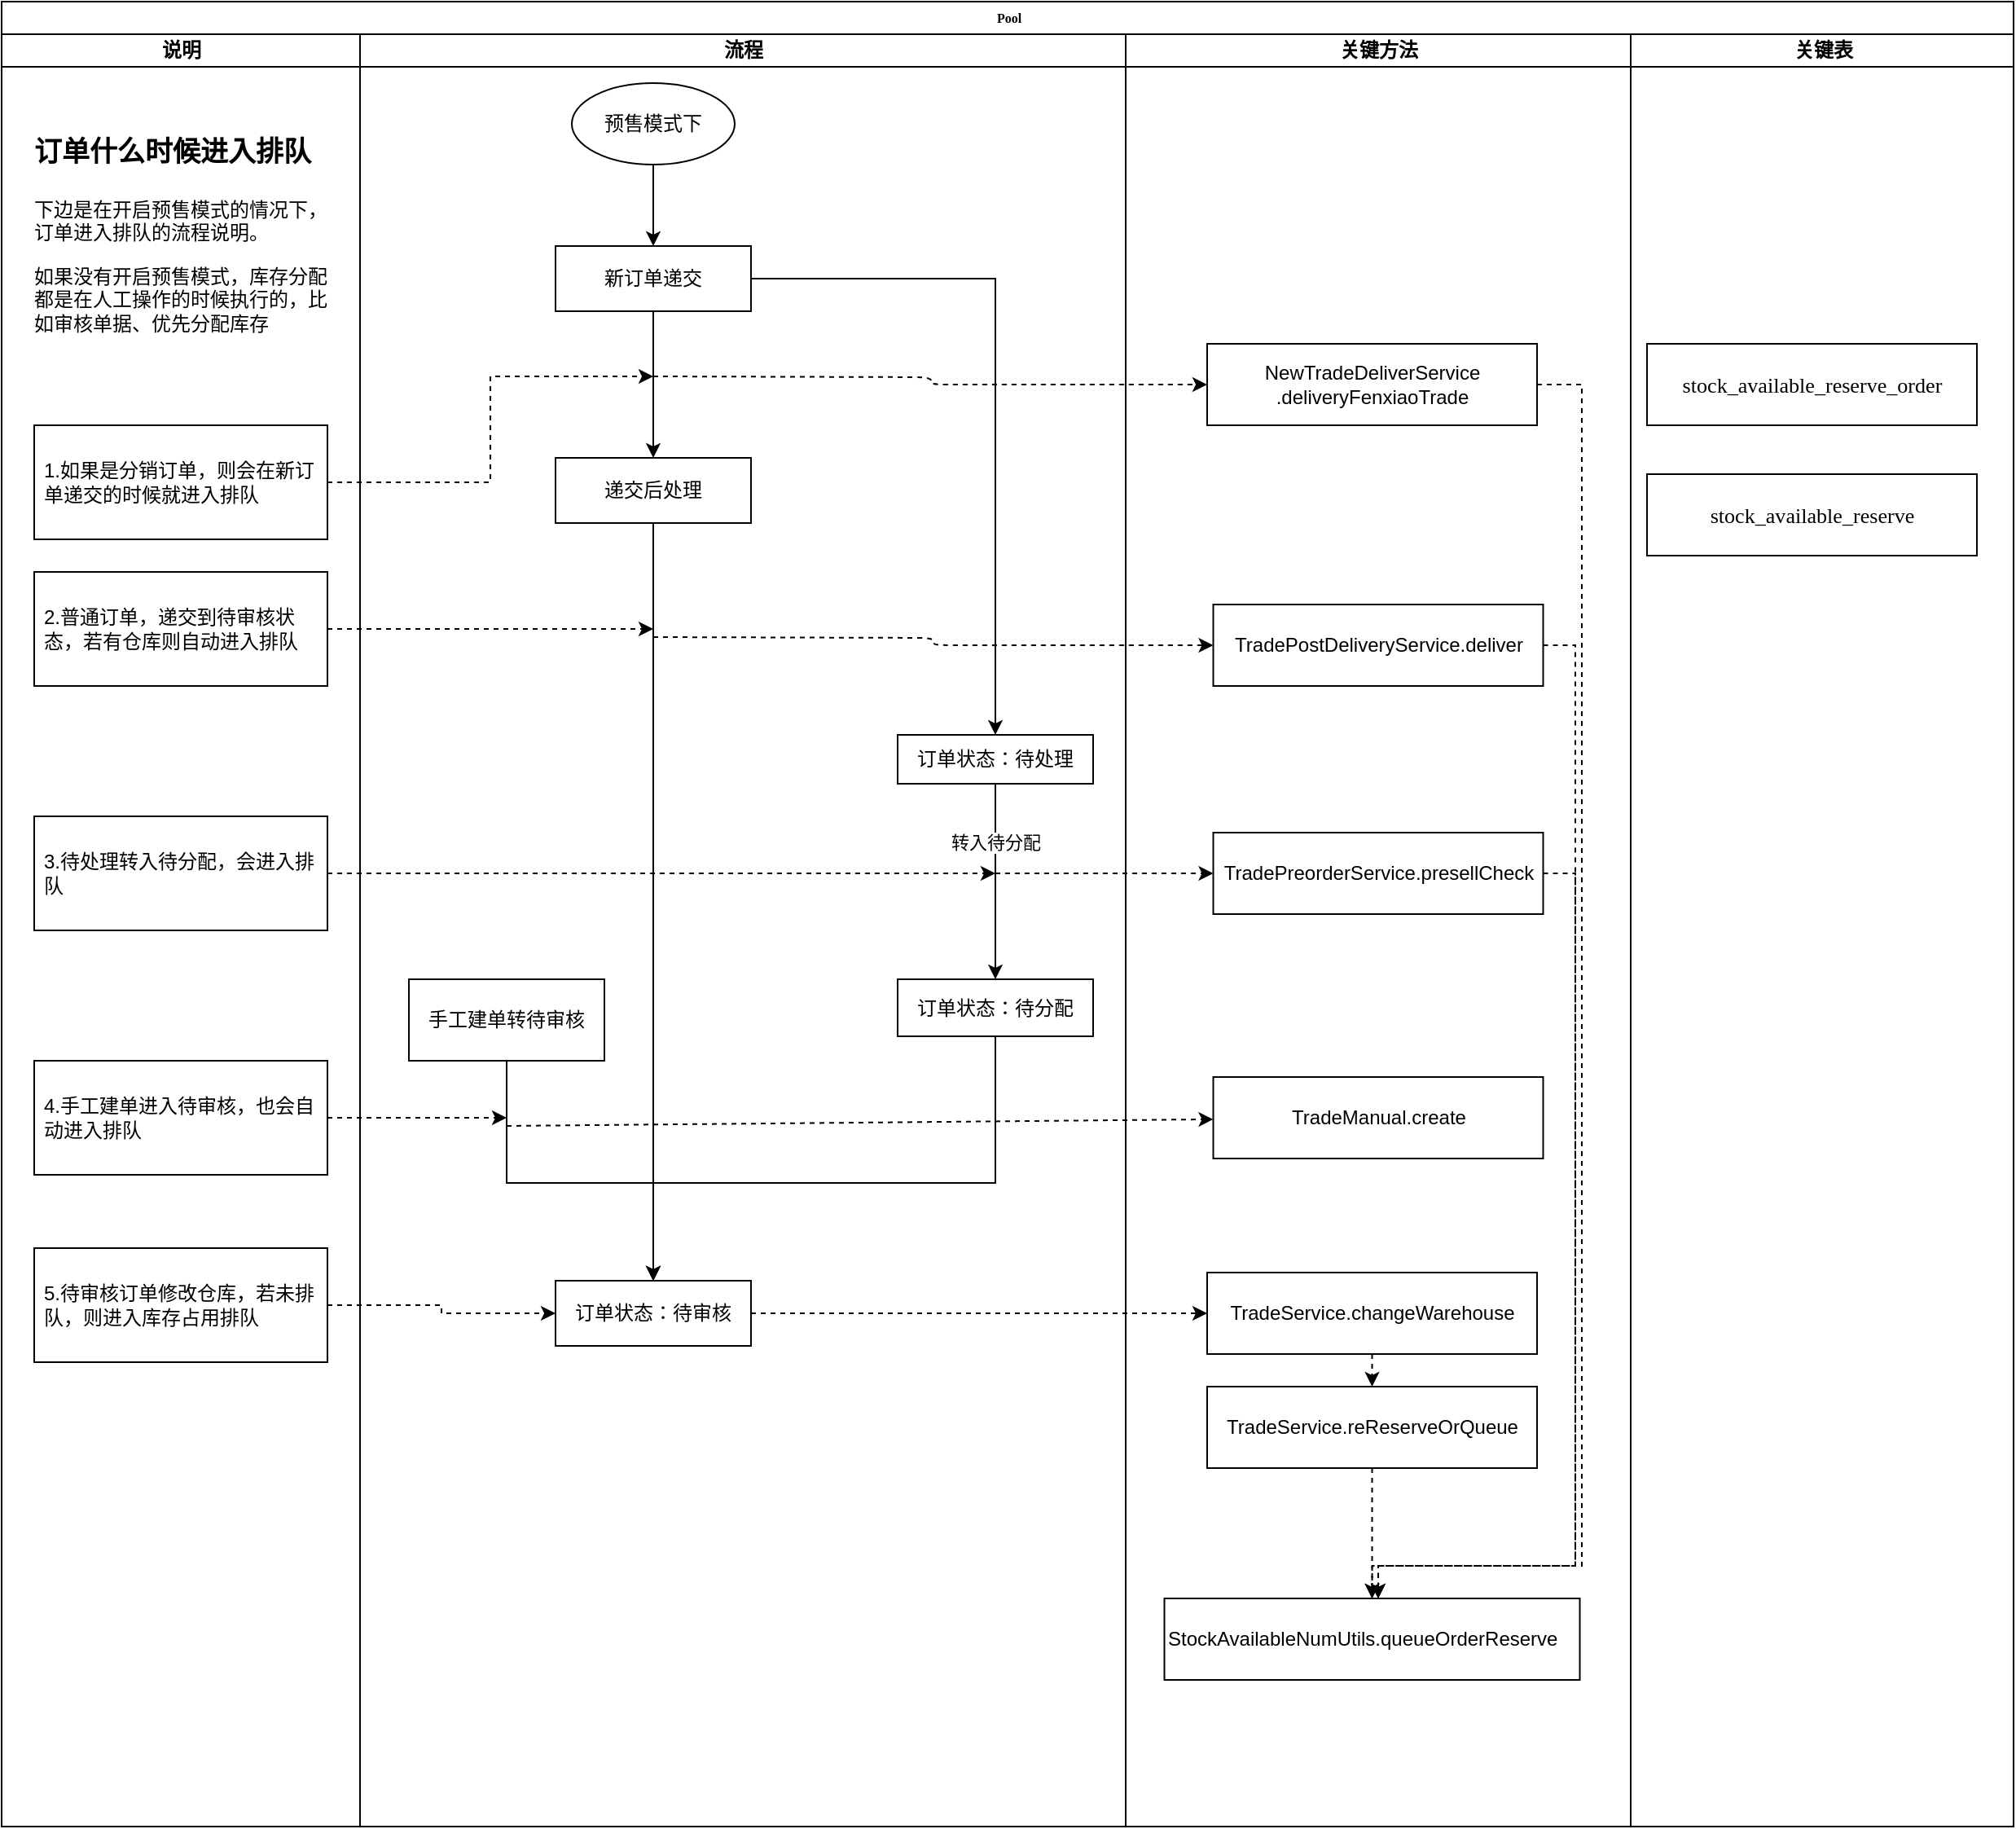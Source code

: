 <mxfile version="14.4.3" type="device"><diagram name="Page-1" id="74e2e168-ea6b-b213-b513-2b3c1d86103e"><mxGraphModel dx="1422" dy="822" grid="1" gridSize="10" guides="1" tooltips="1" connect="1" arrows="1" fold="1" page="1" pageScale="1" pageWidth="1100" pageHeight="850" background="#ffffff" math="0" shadow="0"><root><mxCell id="0"/><mxCell id="1" parent="0"/><mxCell id="77e6c97f196da883-1" value="Pool" style="swimlane;html=1;childLayout=stackLayout;startSize=20;rounded=0;shadow=0;labelBackgroundColor=none;strokeWidth=1;fontFamily=Verdana;fontSize=8;align=center;" parent="1" vertex="1"><mxGeometry x="30" y="40" width="1235" height="1120" as="geometry"/></mxCell><mxCell id="RdFsn1GFYDJzsmITPSJv-46" style="edgeStyle=orthogonalEdgeStyle;rounded=0;orthogonalLoop=1;jettySize=auto;html=1;exitX=1;exitY=0.5;exitDx=0;exitDy=0;entryX=0;entryY=0.5;entryDx=0;entryDy=0;dashed=1;" edge="1" parent="77e6c97f196da883-1" source="RdFsn1GFYDJzsmITPSJv-45" target="RdFsn1GFYDJzsmITPSJv-8"><mxGeometry relative="1" as="geometry"/></mxCell><mxCell id="77e6c97f196da883-2" value="说明" style="swimlane;html=1;startSize=20;" parent="77e6c97f196da883-1" vertex="1"><mxGeometry y="20" width="220" height="1100" as="geometry"/></mxCell><mxCell id="RdFsn1GFYDJzsmITPSJv-18" value="&lt;h1&gt;&lt;font style=&quot;font-size: 17px&quot;&gt;订单什么时候进入排队&lt;/font&gt;&lt;/h1&gt;&lt;p&gt;下边是在开启预售模式的情况下，订单进入排队的流程说明。&lt;/p&gt;&lt;p&gt;如果没有开启预售模式，库存分配都是在人工操作的时候执行的，比如审核单据、优先分配库存&lt;/p&gt;" style="text;html=1;strokeColor=none;fillColor=none;spacing=5;spacingTop=-20;whiteSpace=wrap;overflow=hidden;rounded=0;" vertex="1" parent="77e6c97f196da883-2"><mxGeometry x="15" y="50" width="190" height="150" as="geometry"/></mxCell><mxCell id="RdFsn1GFYDJzsmITPSJv-21" value="1.如果是分销订单，则会在新订单递交的时候就进入排队" style="rounded=0;whiteSpace=wrap;html=1;align=left;spacingLeft=4;" vertex="1" parent="77e6c97f196da883-2"><mxGeometry x="20" y="240" width="180" height="70" as="geometry"/></mxCell><mxCell id="RdFsn1GFYDJzsmITPSJv-26" value="2.普通订单，递交到待审核状态，若有仓库则自动进入排队" style="rounded=0;whiteSpace=wrap;html=1;align=left;spacingLeft=4;" vertex="1" parent="77e6c97f196da883-2"><mxGeometry x="20" y="330" width="180" height="70" as="geometry"/></mxCell><mxCell id="RdFsn1GFYDJzsmITPSJv-29" value="&lt;div&gt;4.手工建单进入待审核，也会自动进入排队&lt;/div&gt;" style="rounded=0;whiteSpace=wrap;html=1;align=left;spacingLeft=4;" vertex="1" parent="77e6c97f196da883-2"><mxGeometry x="20" y="630" width="180" height="70" as="geometry"/></mxCell><mxCell id="RdFsn1GFYDJzsmITPSJv-45" value="&lt;div&gt;5.待审核订单修改仓库，若未排队，则进入库存占用排队&lt;/div&gt;" style="rounded=0;whiteSpace=wrap;html=1;align=left;spacingLeft=4;" vertex="1" parent="77e6c97f196da883-2"><mxGeometry x="20" y="745" width="180" height="70" as="geometry"/></mxCell><mxCell id="RdFsn1GFYDJzsmITPSJv-53" value="3.待处理转入待分配，会进入排队" style="rounded=0;whiteSpace=wrap;html=1;align=left;spacingLeft=4;" vertex="1" parent="77e6c97f196da883-2"><mxGeometry x="20" y="480" width="180" height="70" as="geometry"/></mxCell><mxCell id="77e6c97f196da883-3" value="流程" style="swimlane;html=1;startSize=20;" parent="77e6c97f196da883-1" vertex="1"><mxGeometry x="220" y="20" width="470" height="1100" as="geometry"/></mxCell><mxCell id="RdFsn1GFYDJzsmITPSJv-4" style="edgeStyle=orthogonalEdgeStyle;rounded=0;orthogonalLoop=1;jettySize=auto;html=1;exitX=1;exitY=0.5;exitDx=0;exitDy=0;entryX=0.5;entryY=0;entryDx=0;entryDy=0;" edge="1" parent="77e6c97f196da883-3" source="RdFsn1GFYDJzsmITPSJv-13" target="RdFsn1GFYDJzsmITPSJv-3"><mxGeometry relative="1" as="geometry"/></mxCell><mxCell id="RdFsn1GFYDJzsmITPSJv-14" style="edgeStyle=orthogonalEdgeStyle;rounded=0;orthogonalLoop=1;jettySize=auto;html=1;exitX=0.5;exitY=1;exitDx=0;exitDy=0;entryX=0.5;entryY=0;entryDx=0;entryDy=0;" edge="1" parent="77e6c97f196da883-3" source="RdFsn1GFYDJzsmITPSJv-2" target="RdFsn1GFYDJzsmITPSJv-13"><mxGeometry relative="1" as="geometry"/></mxCell><mxCell id="RdFsn1GFYDJzsmITPSJv-2" value="预售模式下" style="ellipse;whiteSpace=wrap;html=1;" vertex="1" parent="77e6c97f196da883-3"><mxGeometry x="130" y="30" width="100" height="50" as="geometry"/></mxCell><mxCell id="RdFsn1GFYDJzsmITPSJv-3" value="订单状态：待处理" style="rounded=0;whiteSpace=wrap;html=1;" vertex="1" parent="77e6c97f196da883-3"><mxGeometry x="330" y="430" width="120" height="30" as="geometry"/></mxCell><mxCell id="RdFsn1GFYDJzsmITPSJv-5" value="订单状态：待分配" style="whiteSpace=wrap;html=1;rounded=0;" vertex="1" parent="77e6c97f196da883-3"><mxGeometry x="330" y="580" width="120" height="35" as="geometry"/></mxCell><mxCell id="RdFsn1GFYDJzsmITPSJv-6" value="转入待分配" style="edgeStyle=orthogonalEdgeStyle;rounded=0;orthogonalLoop=1;jettySize=auto;html=1;exitX=0.5;exitY=1;exitDx=0;exitDy=0;" edge="1" parent="77e6c97f196da883-3" source="RdFsn1GFYDJzsmITPSJv-3" target="RdFsn1GFYDJzsmITPSJv-5"><mxGeometry x="-0.412" relative="1" as="geometry"><mxPoint x="390" y="330" as="sourcePoint"/><mxPoint as="offset"/></mxGeometry></mxCell><mxCell id="RdFsn1GFYDJzsmITPSJv-8" value="订单状态：待审核" style="whiteSpace=wrap;html=1;rounded=0;" vertex="1" parent="77e6c97f196da883-3"><mxGeometry x="120" y="765" width="120" height="40" as="geometry"/></mxCell><mxCell id="RdFsn1GFYDJzsmITPSJv-9" value="" style="edgeStyle=orthogonalEdgeStyle;rounded=0;orthogonalLoop=1;jettySize=auto;html=1;" edge="1" parent="77e6c97f196da883-3" source="RdFsn1GFYDJzsmITPSJv-5" target="RdFsn1GFYDJzsmITPSJv-8"><mxGeometry relative="1" as="geometry"><Array as="points"><mxPoint x="390" y="705"/><mxPoint x="180" y="705"/></Array></mxGeometry></mxCell><mxCell id="RdFsn1GFYDJzsmITPSJv-10" value="手工建单转待审核" style="rounded=0;whiteSpace=wrap;html=1;" vertex="1" parent="77e6c97f196da883-3"><mxGeometry x="30" y="580" width="120" height="50" as="geometry"/></mxCell><mxCell id="RdFsn1GFYDJzsmITPSJv-15" style="edgeStyle=orthogonalEdgeStyle;rounded=0;orthogonalLoop=1;jettySize=auto;html=1;exitX=0.5;exitY=1;exitDx=0;exitDy=0;entryX=0.5;entryY=0;entryDx=0;entryDy=0;" edge="1" parent="77e6c97f196da883-3" source="RdFsn1GFYDJzsmITPSJv-19" target="RdFsn1GFYDJzsmITPSJv-8"><mxGeometry relative="1" as="geometry"/></mxCell><mxCell id="RdFsn1GFYDJzsmITPSJv-20" style="edgeStyle=orthogonalEdgeStyle;rounded=0;orthogonalLoop=1;jettySize=auto;html=1;exitX=0.5;exitY=1;exitDx=0;exitDy=0;entryX=0.5;entryY=0;entryDx=0;entryDy=0;" edge="1" parent="77e6c97f196da883-3" source="RdFsn1GFYDJzsmITPSJv-13" target="RdFsn1GFYDJzsmITPSJv-19"><mxGeometry relative="1" as="geometry"/></mxCell><mxCell id="RdFsn1GFYDJzsmITPSJv-13" value="新订单递交" style="rounded=0;whiteSpace=wrap;html=1;" vertex="1" parent="77e6c97f196da883-3"><mxGeometry x="120" y="130" width="120" height="40" as="geometry"/></mxCell><mxCell id="RdFsn1GFYDJzsmITPSJv-19" value="递交后处理" style="rounded=0;whiteSpace=wrap;html=1;" vertex="1" parent="77e6c97f196da883-3"><mxGeometry x="120" y="260" width="120" height="40" as="geometry"/></mxCell><mxCell id="RdFsn1GFYDJzsmITPSJv-63" value="" style="endArrow=classic;html=1;dashed=1;entryX=0;entryY=0.5;entryDx=0;entryDy=0;edgeStyle=orthogonalEdgeStyle;" edge="1" parent="77e6c97f196da883-3" target="RdFsn1GFYDJzsmITPSJv-61"><mxGeometry width="50" height="50" relative="1" as="geometry"><mxPoint x="180" y="370" as="sourcePoint"/><mxPoint x="250" y="340" as="targetPoint"/></mxGeometry></mxCell><mxCell id="RdFsn1GFYDJzsmITPSJv-72" value="" style="endArrow=classic;html=1;dashed=1;entryX=0;entryY=0.5;entryDx=0;entryDy=0;" edge="1" parent="77e6c97f196da883-3" target="RdFsn1GFYDJzsmITPSJv-70"><mxGeometry width="50" height="50" relative="1" as="geometry"><mxPoint x="390" y="515" as="sourcePoint"/><mxPoint x="460" y="510" as="targetPoint"/></mxGeometry></mxCell><mxCell id="RdFsn1GFYDJzsmITPSJv-74" value="" style="endArrow=classic;html=1;dashed=1;" edge="1" parent="77e6c97f196da883-3" target="RdFsn1GFYDJzsmITPSJv-73"><mxGeometry width="50" height="50" relative="1" as="geometry"><mxPoint x="90" y="670" as="sourcePoint"/><mxPoint x="170" y="650" as="targetPoint"/></mxGeometry></mxCell><mxCell id="RdFsn1GFYDJzsmITPSJv-7" value="关键方法" style="swimlane;html=1;startSize=20;" vertex="1" parent="77e6c97f196da883-1"><mxGeometry x="690" y="20" width="310" height="1100" as="geometry"/></mxCell><mxCell id="RdFsn1GFYDJzsmITPSJv-60" style="edgeStyle=orthogonalEdgeStyle;rounded=0;orthogonalLoop=1;jettySize=auto;html=1;exitX=1;exitY=0.5;exitDx=0;exitDy=0;dashed=1;" edge="1" parent="RdFsn1GFYDJzsmITPSJv-7" source="RdFsn1GFYDJzsmITPSJv-55" target="RdFsn1GFYDJzsmITPSJv-59"><mxGeometry relative="1" as="geometry"><Array as="points"><mxPoint x="280" y="215"/><mxPoint x="280" y="940"/><mxPoint x="155" y="940"/></Array></mxGeometry></mxCell><mxCell id="RdFsn1GFYDJzsmITPSJv-55" value="NewTradeDeliverService&lt;br&gt;.deliveryFenxiaoTrade" style="rounded=0;whiteSpace=wrap;html=1;align=center;" vertex="1" parent="RdFsn1GFYDJzsmITPSJv-7"><mxGeometry x="50" y="190" width="202.5" height="50" as="geometry"/></mxCell><mxCell id="RdFsn1GFYDJzsmITPSJv-59" value="StockAvailableNumUtils.queueOrderReserve" style="rounded=0;whiteSpace=wrap;html=1;align=left;" vertex="1" parent="RdFsn1GFYDJzsmITPSJv-7"><mxGeometry x="23.75" y="960" width="255" height="50" as="geometry"/></mxCell><mxCell id="RdFsn1GFYDJzsmITPSJv-62" style="edgeStyle=orthogonalEdgeStyle;rounded=0;orthogonalLoop=1;jettySize=auto;html=1;exitX=1;exitY=0.5;exitDx=0;exitDy=0;entryX=0.5;entryY=0;entryDx=0;entryDy=0;dashed=1;" edge="1" parent="RdFsn1GFYDJzsmITPSJv-7" source="RdFsn1GFYDJzsmITPSJv-61" target="RdFsn1GFYDJzsmITPSJv-59"><mxGeometry relative="1" as="geometry"><Array as="points"><mxPoint x="276" y="375"/><mxPoint x="276" y="940"/><mxPoint x="151" y="940"/></Array></mxGeometry></mxCell><mxCell id="RdFsn1GFYDJzsmITPSJv-61" value="TradePostDeliveryService.deliver" style="rounded=0;whiteSpace=wrap;html=1;align=center;" vertex="1" parent="RdFsn1GFYDJzsmITPSJv-7"><mxGeometry x="53.75" y="350" width="202.5" height="50" as="geometry"/></mxCell><mxCell id="RdFsn1GFYDJzsmITPSJv-71" style="edgeStyle=orthogonalEdgeStyle;rounded=0;orthogonalLoop=1;jettySize=auto;html=1;exitX=1;exitY=0.5;exitDx=0;exitDy=0;dashed=1;" edge="1" parent="RdFsn1GFYDJzsmITPSJv-7" source="RdFsn1GFYDJzsmITPSJv-70" target="RdFsn1GFYDJzsmITPSJv-59"><mxGeometry relative="1" as="geometry"><Array as="points"><mxPoint x="276" y="515"/><mxPoint x="276" y="940"/><mxPoint x="155" y="940"/></Array></mxGeometry></mxCell><mxCell id="RdFsn1GFYDJzsmITPSJv-70" value="TradePreorderService.presellCheck" style="rounded=0;whiteSpace=wrap;html=1;align=center;" vertex="1" parent="RdFsn1GFYDJzsmITPSJv-7"><mxGeometry x="53.75" y="490" width="202.5" height="50" as="geometry"/></mxCell><mxCell id="RdFsn1GFYDJzsmITPSJv-73" value="TradeManual.create" style="rounded=0;whiteSpace=wrap;html=1;align=center;" vertex="1" parent="RdFsn1GFYDJzsmITPSJv-7"><mxGeometry x="53.75" y="640" width="202.5" height="50" as="geometry"/></mxCell><mxCell id="RdFsn1GFYDJzsmITPSJv-77" style="edgeStyle=orthogonalEdgeStyle;rounded=0;orthogonalLoop=1;jettySize=auto;html=1;exitX=0.5;exitY=1;exitDx=0;exitDy=0;entryX=0.5;entryY=0;entryDx=0;entryDy=0;dashed=1;" edge="1" parent="RdFsn1GFYDJzsmITPSJv-7" source="RdFsn1GFYDJzsmITPSJv-75" target="RdFsn1GFYDJzsmITPSJv-78"><mxGeometry relative="1" as="geometry"/></mxCell><mxCell id="RdFsn1GFYDJzsmITPSJv-75" value="TradeService.changeWarehouse" style="rounded=0;whiteSpace=wrap;html=1;align=center;" vertex="1" parent="RdFsn1GFYDJzsmITPSJv-7"><mxGeometry x="50" y="760" width="202.5" height="50" as="geometry"/></mxCell><mxCell id="RdFsn1GFYDJzsmITPSJv-79" style="edgeStyle=orthogonalEdgeStyle;rounded=0;orthogonalLoop=1;jettySize=auto;html=1;exitX=0.5;exitY=1;exitDx=0;exitDy=0;entryX=0.5;entryY=0;entryDx=0;entryDy=0;dashed=1;" edge="1" parent="RdFsn1GFYDJzsmITPSJv-7" source="RdFsn1GFYDJzsmITPSJv-78" target="RdFsn1GFYDJzsmITPSJv-59"><mxGeometry relative="1" as="geometry"/></mxCell><mxCell id="RdFsn1GFYDJzsmITPSJv-78" value="TradeService.&lt;span style=&quot;background-color: rgb(255 , 255 , 255)&quot;&gt;&lt;font style=&quot;font-size: 12px&quot;&gt;reReserveOrQueue&lt;/font&gt;&lt;/span&gt;" style="rounded=0;whiteSpace=wrap;html=1;align=center;" vertex="1" parent="RdFsn1GFYDJzsmITPSJv-7"><mxGeometry x="50" y="830" width="202.5" height="50" as="geometry"/></mxCell><mxCell id="77e6c97f196da883-4" value="关键表" style="swimlane;html=1;startSize=20;" parent="77e6c97f196da883-1" vertex="1"><mxGeometry x="1000" y="20" width="235" height="1100" as="geometry"/></mxCell><mxCell id="RdFsn1GFYDJzsmITPSJv-80" value="&lt;pre style=&quot;background-color: #ffffff ; color: #080808 ; font-family: &amp;#34;jetbrains mono&amp;#34; ; font-size: 9.8pt&quot;&gt;&lt;span style=&quot;color: #000000&quot;&gt;stock_available_reserve_order&lt;/span&gt;&lt;/pre&gt;" style="rounded=0;whiteSpace=wrap;html=1;align=center;" vertex="1" parent="77e6c97f196da883-4"><mxGeometry x="10" y="190" width="202.5" height="50" as="geometry"/></mxCell><mxCell id="RdFsn1GFYDJzsmITPSJv-81" value="&lt;pre style=&quot;background-color: #ffffff ; color: #080808 ; font-family: &amp;#34;jetbrains mono&amp;#34; ; font-size: 9.8pt&quot;&gt;&lt;pre style=&quot;font-family: &amp;#34;jetbrains mono&amp;#34; ; font-size: 9.8pt&quot;&gt;&lt;span style=&quot;color: #000000&quot;&gt;stock_available_reserve&lt;/span&gt;&lt;/pre&gt;&lt;/pre&gt;" style="rounded=0;whiteSpace=wrap;html=1;align=center;" vertex="1" parent="77e6c97f196da883-4"><mxGeometry x="10" y="270" width="202.5" height="50" as="geometry"/></mxCell><mxCell id="RdFsn1GFYDJzsmITPSJv-76" value="" style="endArrow=classic;html=1;dashed=1;exitX=1;exitY=0.5;exitDx=0;exitDy=0;" edge="1" parent="77e6c97f196da883-1" source="RdFsn1GFYDJzsmITPSJv-8" target="RdFsn1GFYDJzsmITPSJv-75"><mxGeometry width="50" height="50" relative="1" as="geometry"><mxPoint x="500" y="830" as="sourcePoint"/><mxPoint x="550" y="780" as="targetPoint"/></mxGeometry></mxCell><mxCell id="RdFsn1GFYDJzsmITPSJv-11" style="edgeStyle=orthogonalEdgeStyle;rounded=0;orthogonalLoop=1;jettySize=auto;html=1;exitX=0.5;exitY=1;exitDx=0;exitDy=0;" edge="1" parent="1" source="RdFsn1GFYDJzsmITPSJv-10"><mxGeometry relative="1" as="geometry"><mxPoint x="430" y="825" as="targetPoint"/><Array as="points"><mxPoint x="340" y="765"/><mxPoint x="430" y="765"/></Array></mxGeometry></mxCell><mxCell id="RdFsn1GFYDJzsmITPSJv-22" style="edgeStyle=orthogonalEdgeStyle;rounded=0;orthogonalLoop=1;jettySize=auto;html=1;exitX=1;exitY=0.5;exitDx=0;exitDy=0;dashed=1;" edge="1" parent="1" source="RdFsn1GFYDJzsmITPSJv-21"><mxGeometry relative="1" as="geometry"><mxPoint x="430" y="270" as="targetPoint"/><Array as="points"><mxPoint x="330" y="335"/><mxPoint x="330" y="270"/><mxPoint x="430" y="270"/></Array></mxGeometry></mxCell><mxCell id="RdFsn1GFYDJzsmITPSJv-27" style="edgeStyle=orthogonalEdgeStyle;rounded=0;orthogonalLoop=1;jettySize=auto;html=1;exitX=1;exitY=0.5;exitDx=0;exitDy=0;dashed=1;" edge="1" parent="1" source="RdFsn1GFYDJzsmITPSJv-26"><mxGeometry relative="1" as="geometry"><mxPoint x="430" y="425" as="targetPoint"/><Array as="points"><mxPoint x="430" y="425"/></Array></mxGeometry></mxCell><mxCell id="RdFsn1GFYDJzsmITPSJv-30" style="edgeStyle=orthogonalEdgeStyle;rounded=0;orthogonalLoop=1;jettySize=auto;html=1;exitX=1;exitY=0.5;exitDx=0;exitDy=0;dashed=1;" edge="1" parent="1" source="RdFsn1GFYDJzsmITPSJv-29"><mxGeometry relative="1" as="geometry"><mxPoint x="340" y="725" as="targetPoint"/><Array as="points"><mxPoint x="340" y="725"/></Array></mxGeometry></mxCell><mxCell id="RdFsn1GFYDJzsmITPSJv-54" style="edgeStyle=orthogonalEdgeStyle;rounded=0;orthogonalLoop=1;jettySize=auto;html=1;exitX=1;exitY=0.5;exitDx=0;exitDy=0;dashed=1;" edge="1" parent="1" source="RdFsn1GFYDJzsmITPSJv-53"><mxGeometry relative="1" as="geometry"><mxPoint x="640" y="575" as="targetPoint"/></mxGeometry></mxCell><mxCell id="RdFsn1GFYDJzsmITPSJv-56" value="" style="endArrow=classic;html=1;dashed=1;entryX=0;entryY=0.5;entryDx=0;entryDy=0;edgeStyle=orthogonalEdgeStyle;" edge="1" parent="1" target="RdFsn1GFYDJzsmITPSJv-55"><mxGeometry width="50" height="50" relative="1" as="geometry"><mxPoint x="430" y="270" as="sourcePoint"/><mxPoint x="640" y="340" as="targetPoint"/></mxGeometry></mxCell></root></mxGraphModel></diagram></mxfile>